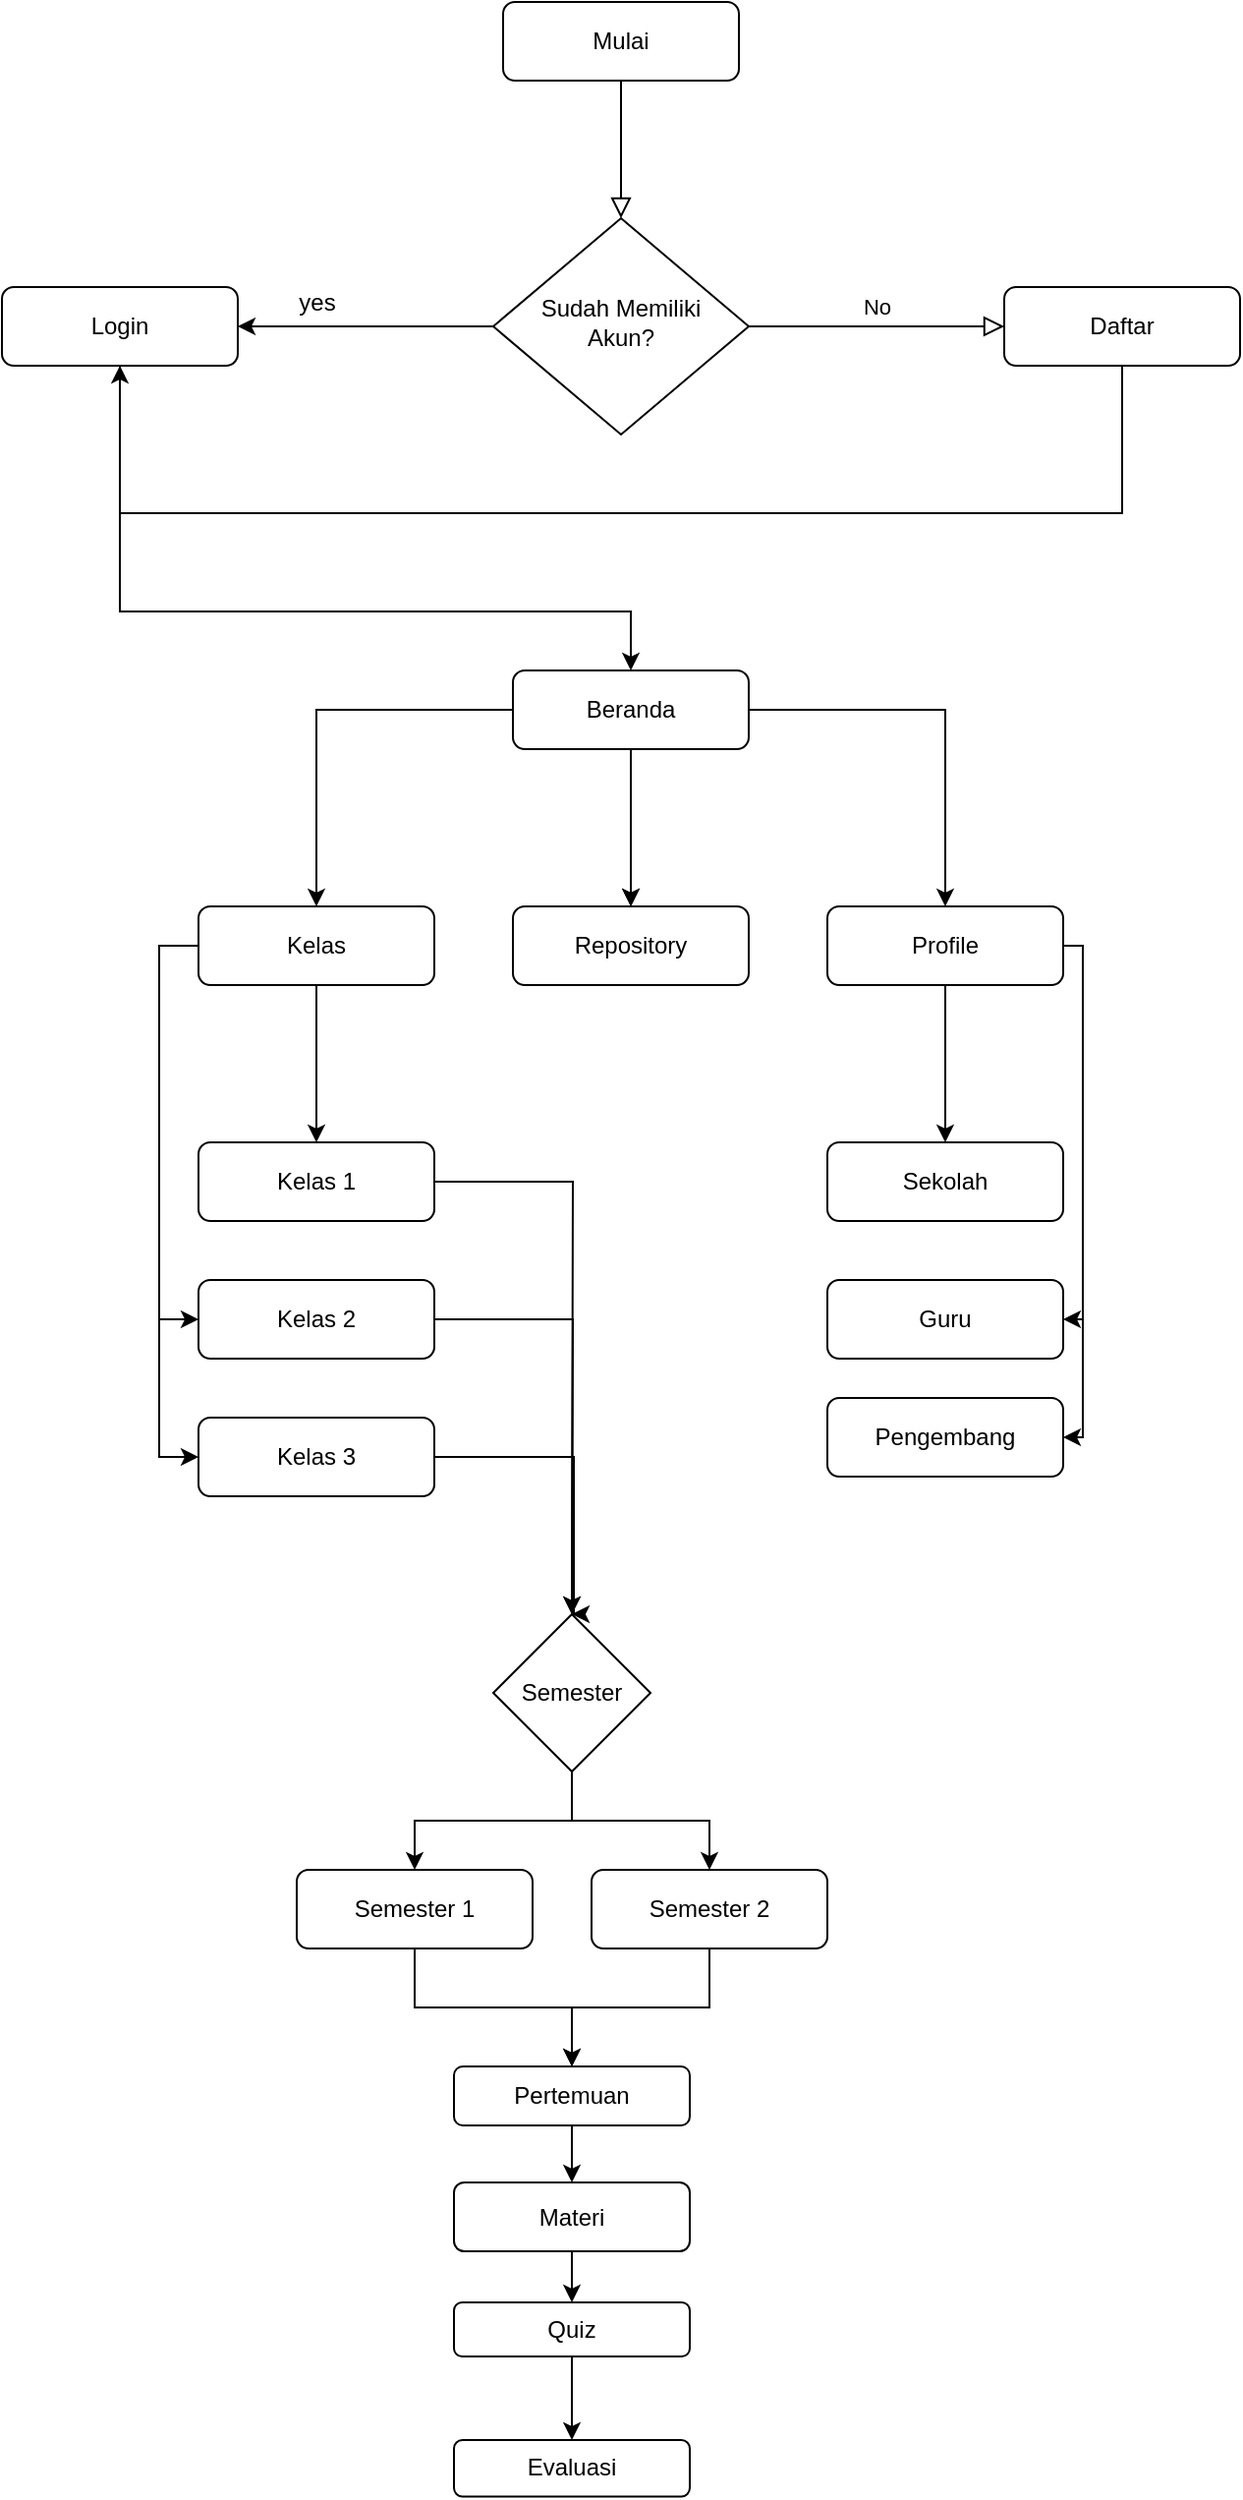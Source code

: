 <mxfile version="25.0.3">
  <diagram id="C5RBs43oDa-KdzZeNtuy" name="Page-1">
    <mxGraphModel dx="797" dy="368" grid="1" gridSize="10" guides="1" tooltips="1" connect="1" arrows="1" fold="1" page="1" pageScale="1" pageWidth="827" pageHeight="1169" math="0" shadow="0">
      <root>
        <mxCell id="WIyWlLk6GJQsqaUBKTNV-0" />
        <mxCell id="WIyWlLk6GJQsqaUBKTNV-1" parent="WIyWlLk6GJQsqaUBKTNV-0" />
        <mxCell id="WIyWlLk6GJQsqaUBKTNV-2" value="" style="rounded=0;html=1;jettySize=auto;orthogonalLoop=1;fontSize=11;endArrow=block;endFill=0;endSize=8;strokeWidth=1;shadow=0;labelBackgroundColor=none;edgeStyle=orthogonalEdgeStyle;" parent="WIyWlLk6GJQsqaUBKTNV-1" source="WIyWlLk6GJQsqaUBKTNV-3" target="WIyWlLk6GJQsqaUBKTNV-6" edge="1">
          <mxGeometry relative="1" as="geometry" />
        </mxCell>
        <mxCell id="WIyWlLk6GJQsqaUBKTNV-3" value="Mulai" style="rounded=1;whiteSpace=wrap;html=1;fontSize=12;glass=0;strokeWidth=1;shadow=0;" parent="WIyWlLk6GJQsqaUBKTNV-1" vertex="1">
          <mxGeometry x="295" y="60" width="120" height="40" as="geometry" />
        </mxCell>
        <mxCell id="WIyWlLk6GJQsqaUBKTNV-5" value="No" style="edgeStyle=orthogonalEdgeStyle;rounded=0;html=1;jettySize=auto;orthogonalLoop=1;fontSize=11;endArrow=block;endFill=0;endSize=8;strokeWidth=1;shadow=0;labelBackgroundColor=none;" parent="WIyWlLk6GJQsqaUBKTNV-1" source="WIyWlLk6GJQsqaUBKTNV-6" target="WIyWlLk6GJQsqaUBKTNV-7" edge="1">
          <mxGeometry y="10" relative="1" as="geometry">
            <mxPoint as="offset" />
          </mxGeometry>
        </mxCell>
        <mxCell id="uB0bhjpmGp3irmRRtfD9-2" style="edgeStyle=orthogonalEdgeStyle;rounded=0;orthogonalLoop=1;jettySize=auto;html=1;" parent="WIyWlLk6GJQsqaUBKTNV-1" source="WIyWlLk6GJQsqaUBKTNV-6" target="uB0bhjpmGp3irmRRtfD9-0" edge="1">
          <mxGeometry relative="1" as="geometry" />
        </mxCell>
        <mxCell id="WIyWlLk6GJQsqaUBKTNV-6" value="Sudah Memiliki &lt;br&gt;Akun?" style="rhombus;whiteSpace=wrap;html=1;shadow=0;fontFamily=Helvetica;fontSize=12;align=center;strokeWidth=1;spacing=6;spacingTop=-4;" parent="WIyWlLk6GJQsqaUBKTNV-1" vertex="1">
          <mxGeometry x="290" y="170" width="130" height="110" as="geometry" />
        </mxCell>
        <mxCell id="uB0bhjpmGp3irmRRtfD9-12" style="edgeStyle=orthogonalEdgeStyle;rounded=0;orthogonalLoop=1;jettySize=auto;html=1;entryX=0.5;entryY=1;entryDx=0;entryDy=0;" parent="WIyWlLk6GJQsqaUBKTNV-1" source="WIyWlLk6GJQsqaUBKTNV-7" target="uB0bhjpmGp3irmRRtfD9-0" edge="1">
          <mxGeometry relative="1" as="geometry">
            <mxPoint x="610.0" y="320" as="targetPoint" />
            <Array as="points">
              <mxPoint x="610" y="320" />
              <mxPoint x="100" y="320" />
            </Array>
          </mxGeometry>
        </mxCell>
        <mxCell id="WIyWlLk6GJQsqaUBKTNV-7" value="Daftar" style="rounded=1;whiteSpace=wrap;html=1;fontSize=12;glass=0;strokeWidth=1;shadow=0;" parent="WIyWlLk6GJQsqaUBKTNV-1" vertex="1">
          <mxGeometry x="550" y="205" width="120" height="40" as="geometry" />
        </mxCell>
        <mxCell id="uB0bhjpmGp3irmRRtfD9-13" style="edgeStyle=orthogonalEdgeStyle;rounded=0;orthogonalLoop=1;jettySize=auto;html=1;" parent="WIyWlLk6GJQsqaUBKTNV-1" source="uB0bhjpmGp3irmRRtfD9-0" target="uB0bhjpmGp3irmRRtfD9-14" edge="1">
          <mxGeometry relative="1" as="geometry">
            <mxPoint x="360" y="400" as="targetPoint" />
            <Array as="points">
              <mxPoint x="100" y="370" />
              <mxPoint x="360" y="370" />
            </Array>
          </mxGeometry>
        </mxCell>
        <mxCell id="uB0bhjpmGp3irmRRtfD9-0" value="Login" style="rounded=1;whiteSpace=wrap;html=1;fontSize=12;glass=0;strokeWidth=1;shadow=0;" parent="WIyWlLk6GJQsqaUBKTNV-1" vertex="1">
          <mxGeometry x="40" y="205" width="120" height="40" as="geometry" />
        </mxCell>
        <mxCell id="uB0bhjpmGp3irmRRtfD9-3" value="yes" style="text;html=1;align=center;verticalAlign=middle;resizable=0;points=[];autosize=1;strokeColor=none;fillColor=none;" parent="WIyWlLk6GJQsqaUBKTNV-1" vertex="1">
          <mxGeometry x="180" y="198" width="40" height="30" as="geometry" />
        </mxCell>
        <mxCell id="uB0bhjpmGp3irmRRtfD9-18" value="" style="edgeStyle=orthogonalEdgeStyle;rounded=0;orthogonalLoop=1;jettySize=auto;html=1;" parent="WIyWlLk6GJQsqaUBKTNV-1" source="uB0bhjpmGp3irmRRtfD9-14" target="uB0bhjpmGp3irmRRtfD9-17" edge="1">
          <mxGeometry relative="1" as="geometry" />
        </mxCell>
        <mxCell id="uB0bhjpmGp3irmRRtfD9-19" value="" style="edgeStyle=orthogonalEdgeStyle;rounded=0;orthogonalLoop=1;jettySize=auto;html=1;" parent="WIyWlLk6GJQsqaUBKTNV-1" source="uB0bhjpmGp3irmRRtfD9-14" target="uB0bhjpmGp3irmRRtfD9-17" edge="1">
          <mxGeometry relative="1" as="geometry" />
        </mxCell>
        <mxCell id="uB0bhjpmGp3irmRRtfD9-25" style="edgeStyle=orthogonalEdgeStyle;rounded=0;orthogonalLoop=1;jettySize=auto;html=1;" parent="WIyWlLk6GJQsqaUBKTNV-1" source="uB0bhjpmGp3irmRRtfD9-14" target="uB0bhjpmGp3irmRRtfD9-22" edge="1">
          <mxGeometry relative="1" as="geometry" />
        </mxCell>
        <mxCell id="uB0bhjpmGp3irmRRtfD9-27" style="edgeStyle=orthogonalEdgeStyle;rounded=0;orthogonalLoop=1;jettySize=auto;html=1;entryX=0.5;entryY=0;entryDx=0;entryDy=0;" parent="WIyWlLk6GJQsqaUBKTNV-1" source="uB0bhjpmGp3irmRRtfD9-14" target="uB0bhjpmGp3irmRRtfD9-21" edge="1">
          <mxGeometry relative="1" as="geometry" />
        </mxCell>
        <mxCell id="uB0bhjpmGp3irmRRtfD9-14" value="Beranda" style="rounded=1;whiteSpace=wrap;html=1;fontSize=12;glass=0;strokeWidth=1;shadow=0;" parent="WIyWlLk6GJQsqaUBKTNV-1" vertex="1">
          <mxGeometry x="300" y="400" width="120" height="40" as="geometry" />
        </mxCell>
        <mxCell id="uB0bhjpmGp3irmRRtfD9-17" value="Repository" style="rounded=1;whiteSpace=wrap;html=1;fontSize=12;glass=0;strokeWidth=1;shadow=0;" parent="WIyWlLk6GJQsqaUBKTNV-1" vertex="1">
          <mxGeometry x="300" y="520" width="120" height="40" as="geometry" />
        </mxCell>
        <mxCell id="uB0bhjpmGp3irmRRtfD9-37" value="" style="edgeStyle=orthogonalEdgeStyle;rounded=0;orthogonalLoop=1;jettySize=auto;html=1;" parent="WIyWlLk6GJQsqaUBKTNV-1" source="uB0bhjpmGp3irmRRtfD9-21" target="uB0bhjpmGp3irmRRtfD9-36" edge="1">
          <mxGeometry relative="1" as="geometry" />
        </mxCell>
        <mxCell id="uB0bhjpmGp3irmRRtfD9-40" style="edgeStyle=orthogonalEdgeStyle;rounded=0;orthogonalLoop=1;jettySize=auto;html=1;entryX=1;entryY=0.5;entryDx=0;entryDy=0;" parent="WIyWlLk6GJQsqaUBKTNV-1" source="uB0bhjpmGp3irmRRtfD9-21" target="uB0bhjpmGp3irmRRtfD9-38" edge="1">
          <mxGeometry relative="1" as="geometry">
            <Array as="points">
              <mxPoint x="590" y="540" />
              <mxPoint x="590" y="730" />
            </Array>
          </mxGeometry>
        </mxCell>
        <mxCell id="uB0bhjpmGp3irmRRtfD9-42" value="" style="edgeStyle=orthogonalEdgeStyle;rounded=0;orthogonalLoop=1;jettySize=auto;html=1;" parent="WIyWlLk6GJQsqaUBKTNV-1" source="uB0bhjpmGp3irmRRtfD9-21" target="uB0bhjpmGp3irmRRtfD9-41" edge="1">
          <mxGeometry relative="1" as="geometry">
            <Array as="points">
              <mxPoint x="590" y="540" />
              <mxPoint x="590" y="790" />
            </Array>
          </mxGeometry>
        </mxCell>
        <mxCell id="uB0bhjpmGp3irmRRtfD9-21" value="Profile" style="rounded=1;whiteSpace=wrap;html=1;fontSize=12;glass=0;strokeWidth=1;shadow=0;" parent="WIyWlLk6GJQsqaUBKTNV-1" vertex="1">
          <mxGeometry x="460" y="520" width="120" height="40" as="geometry" />
        </mxCell>
        <mxCell id="uB0bhjpmGp3irmRRtfD9-30" value="" style="edgeStyle=orthogonalEdgeStyle;rounded=0;orthogonalLoop=1;jettySize=auto;html=1;" parent="WIyWlLk6GJQsqaUBKTNV-1" source="uB0bhjpmGp3irmRRtfD9-22" target="uB0bhjpmGp3irmRRtfD9-29" edge="1">
          <mxGeometry relative="1" as="geometry" />
        </mxCell>
        <mxCell id="uB0bhjpmGp3irmRRtfD9-31" style="edgeStyle=orthogonalEdgeStyle;rounded=0;orthogonalLoop=1;jettySize=auto;html=1;entryX=0;entryY=0.5;entryDx=0;entryDy=0;" parent="WIyWlLk6GJQsqaUBKTNV-1" source="uB0bhjpmGp3irmRRtfD9-22" target="uB0bhjpmGp3irmRRtfD9-32" edge="1">
          <mxGeometry relative="1" as="geometry">
            <mxPoint x="120" y="760" as="targetPoint" />
            <Array as="points">
              <mxPoint x="120" y="540" />
              <mxPoint x="120" y="730" />
            </Array>
          </mxGeometry>
        </mxCell>
        <mxCell id="uB0bhjpmGp3irmRRtfD9-35" style="edgeStyle=orthogonalEdgeStyle;rounded=0;orthogonalLoop=1;jettySize=auto;html=1;entryX=0;entryY=0.5;entryDx=0;entryDy=0;" parent="WIyWlLk6GJQsqaUBKTNV-1" source="uB0bhjpmGp3irmRRtfD9-22" target="uB0bhjpmGp3irmRRtfD9-33" edge="1">
          <mxGeometry relative="1" as="geometry">
            <Array as="points">
              <mxPoint x="120" y="540" />
              <mxPoint x="120" y="800" />
            </Array>
          </mxGeometry>
        </mxCell>
        <mxCell id="uB0bhjpmGp3irmRRtfD9-22" value="Kelas" style="rounded=1;whiteSpace=wrap;html=1;fontSize=12;glass=0;strokeWidth=1;shadow=0;" parent="WIyWlLk6GJQsqaUBKTNV-1" vertex="1">
          <mxGeometry x="140" y="520" width="120" height="40" as="geometry" />
        </mxCell>
        <mxCell id="7lW0bRFo8kaPIFS3-F5f-4" style="edgeStyle=orthogonalEdgeStyle;rounded=0;orthogonalLoop=1;jettySize=auto;html=1;exitX=1;exitY=0.5;exitDx=0;exitDy=0;entryX=0.5;entryY=0;entryDx=0;entryDy=0;" edge="1" parent="WIyWlLk6GJQsqaUBKTNV-1" source="uB0bhjpmGp3irmRRtfD9-29">
          <mxGeometry relative="1" as="geometry">
            <mxPoint x="330" y="880" as="targetPoint" />
          </mxGeometry>
        </mxCell>
        <mxCell id="uB0bhjpmGp3irmRRtfD9-29" value="Kelas 1" style="rounded=1;whiteSpace=wrap;html=1;fontSize=12;glass=0;strokeWidth=1;shadow=0;" parent="WIyWlLk6GJQsqaUBKTNV-1" vertex="1">
          <mxGeometry x="140" y="640" width="120" height="40" as="geometry" />
        </mxCell>
        <mxCell id="7lW0bRFo8kaPIFS3-F5f-2" value="" style="edgeStyle=orthogonalEdgeStyle;rounded=0;orthogonalLoop=1;jettySize=auto;html=1;" edge="1" parent="WIyWlLk6GJQsqaUBKTNV-1" source="uB0bhjpmGp3irmRRtfD9-32">
          <mxGeometry relative="1" as="geometry">
            <mxPoint x="330" y="880" as="targetPoint" />
          </mxGeometry>
        </mxCell>
        <mxCell id="uB0bhjpmGp3irmRRtfD9-32" value="Kelas 2" style="rounded=1;whiteSpace=wrap;html=1;fontSize=12;glass=0;strokeWidth=1;shadow=0;" parent="WIyWlLk6GJQsqaUBKTNV-1" vertex="1">
          <mxGeometry x="140" y="710" width="120" height="40" as="geometry" />
        </mxCell>
        <mxCell id="7lW0bRFo8kaPIFS3-F5f-3" style="edgeStyle=orthogonalEdgeStyle;rounded=0;orthogonalLoop=1;jettySize=auto;html=1;" edge="1" parent="WIyWlLk6GJQsqaUBKTNV-1" source="uB0bhjpmGp3irmRRtfD9-33">
          <mxGeometry relative="1" as="geometry">
            <mxPoint x="330" y="880" as="targetPoint" />
            <Array as="points">
              <mxPoint x="331" y="800" />
              <mxPoint x="331" y="880" />
            </Array>
          </mxGeometry>
        </mxCell>
        <mxCell id="uB0bhjpmGp3irmRRtfD9-33" value="Kelas 3" style="rounded=1;whiteSpace=wrap;html=1;fontSize=12;glass=0;strokeWidth=1;shadow=0;" parent="WIyWlLk6GJQsqaUBKTNV-1" vertex="1">
          <mxGeometry x="140" y="780" width="120" height="40" as="geometry" />
        </mxCell>
        <mxCell id="uB0bhjpmGp3irmRRtfD9-36" value="Sekolah" style="rounded=1;whiteSpace=wrap;html=1;fontSize=12;glass=0;strokeWidth=1;shadow=0;" parent="WIyWlLk6GJQsqaUBKTNV-1" vertex="1">
          <mxGeometry x="460" y="640" width="120" height="40" as="geometry" />
        </mxCell>
        <mxCell id="uB0bhjpmGp3irmRRtfD9-38" value="Guru" style="rounded=1;whiteSpace=wrap;html=1;fontSize=12;glass=0;strokeWidth=1;shadow=0;" parent="WIyWlLk6GJQsqaUBKTNV-1" vertex="1">
          <mxGeometry x="460" y="710" width="120" height="40" as="geometry" />
        </mxCell>
        <mxCell id="uB0bhjpmGp3irmRRtfD9-41" value="Pengembang" style="rounded=1;whiteSpace=wrap;html=1;fontSize=12;glass=0;strokeWidth=1;shadow=0;" parent="WIyWlLk6GJQsqaUBKTNV-1" vertex="1">
          <mxGeometry x="460" y="770" width="120" height="40" as="geometry" />
        </mxCell>
        <mxCell id="7lW0bRFo8kaPIFS3-F5f-70" style="edgeStyle=orthogonalEdgeStyle;rounded=0;orthogonalLoop=1;jettySize=auto;html=1;entryX=0.5;entryY=0;entryDx=0;entryDy=0;" edge="1" parent="WIyWlLk6GJQsqaUBKTNV-1" source="7lW0bRFo8kaPIFS3-F5f-7" target="7lW0bRFo8kaPIFS3-F5f-68">
          <mxGeometry relative="1" as="geometry" />
        </mxCell>
        <mxCell id="7lW0bRFo8kaPIFS3-F5f-7" value="Semester 1" style="whiteSpace=wrap;html=1;rounded=1;glass=0;strokeWidth=1;shadow=0;" vertex="1" parent="WIyWlLk6GJQsqaUBKTNV-1">
          <mxGeometry x="190" y="1010" width="120" height="40" as="geometry" />
        </mxCell>
        <mxCell id="7lW0bRFo8kaPIFS3-F5f-10" style="edgeStyle=orthogonalEdgeStyle;rounded=0;orthogonalLoop=1;jettySize=auto;html=1;entryX=0.5;entryY=0;entryDx=0;entryDy=0;" edge="1" parent="WIyWlLk6GJQsqaUBKTNV-1" source="7lW0bRFo8kaPIFS3-F5f-8" target="7lW0bRFo8kaPIFS3-F5f-7">
          <mxGeometry relative="1" as="geometry" />
        </mxCell>
        <mxCell id="7lW0bRFo8kaPIFS3-F5f-13" style="edgeStyle=orthogonalEdgeStyle;rounded=0;orthogonalLoop=1;jettySize=auto;html=1;entryX=0.5;entryY=0;entryDx=0;entryDy=0;" edge="1" parent="WIyWlLk6GJQsqaUBKTNV-1" source="7lW0bRFo8kaPIFS3-F5f-8" target="7lW0bRFo8kaPIFS3-F5f-9">
          <mxGeometry relative="1" as="geometry" />
        </mxCell>
        <mxCell id="7lW0bRFo8kaPIFS3-F5f-8" value="Semester" style="rhombus;whiteSpace=wrap;html=1;" vertex="1" parent="WIyWlLk6GJQsqaUBKTNV-1">
          <mxGeometry x="290" y="880" width="80" height="80" as="geometry" />
        </mxCell>
        <mxCell id="7lW0bRFo8kaPIFS3-F5f-69" value="" style="edgeStyle=orthogonalEdgeStyle;rounded=0;orthogonalLoop=1;jettySize=auto;html=1;" edge="1" parent="WIyWlLk6GJQsqaUBKTNV-1" source="7lW0bRFo8kaPIFS3-F5f-9" target="7lW0bRFo8kaPIFS3-F5f-68">
          <mxGeometry relative="1" as="geometry" />
        </mxCell>
        <mxCell id="7lW0bRFo8kaPIFS3-F5f-9" value="Semester 2" style="whiteSpace=wrap;html=1;rounded=1;glass=0;strokeWidth=1;shadow=0;" vertex="1" parent="WIyWlLk6GJQsqaUBKTNV-1">
          <mxGeometry x="340" y="1010" width="120" height="40" as="geometry" />
        </mxCell>
        <mxCell id="7lW0bRFo8kaPIFS3-F5f-73" value="" style="edgeStyle=orthogonalEdgeStyle;rounded=0;orthogonalLoop=1;jettySize=auto;html=1;" edge="1" parent="WIyWlLk6GJQsqaUBKTNV-1" source="7lW0bRFo8kaPIFS3-F5f-68" target="7lW0bRFo8kaPIFS3-F5f-72">
          <mxGeometry relative="1" as="geometry" />
        </mxCell>
        <mxCell id="7lW0bRFo8kaPIFS3-F5f-68" value="Pertemuan" style="whiteSpace=wrap;html=1;rounded=1;glass=0;strokeWidth=1;shadow=0;" vertex="1" parent="WIyWlLk6GJQsqaUBKTNV-1">
          <mxGeometry x="270" y="1110" width="120" height="30" as="geometry" />
        </mxCell>
        <mxCell id="7lW0bRFo8kaPIFS3-F5f-76" value="" style="edgeStyle=orthogonalEdgeStyle;rounded=0;orthogonalLoop=1;jettySize=auto;html=1;" edge="1" parent="WIyWlLk6GJQsqaUBKTNV-1" source="7lW0bRFo8kaPIFS3-F5f-72" target="7lW0bRFo8kaPIFS3-F5f-75">
          <mxGeometry relative="1" as="geometry" />
        </mxCell>
        <mxCell id="7lW0bRFo8kaPIFS3-F5f-72" value="Materi" style="whiteSpace=wrap;html=1;rounded=1;glass=0;strokeWidth=1;shadow=0;" vertex="1" parent="WIyWlLk6GJQsqaUBKTNV-1">
          <mxGeometry x="270" y="1169" width="120" height="35" as="geometry" />
        </mxCell>
        <mxCell id="7lW0bRFo8kaPIFS3-F5f-87" value="" style="edgeStyle=orthogonalEdgeStyle;rounded=0;orthogonalLoop=1;jettySize=auto;html=1;" edge="1" parent="WIyWlLk6GJQsqaUBKTNV-1" source="7lW0bRFo8kaPIFS3-F5f-75" target="7lW0bRFo8kaPIFS3-F5f-86">
          <mxGeometry relative="1" as="geometry" />
        </mxCell>
        <mxCell id="7lW0bRFo8kaPIFS3-F5f-75" value="Quiz" style="whiteSpace=wrap;html=1;rounded=1;glass=0;strokeWidth=1;shadow=0;" vertex="1" parent="WIyWlLk6GJQsqaUBKTNV-1">
          <mxGeometry x="270" y="1230" width="120" height="27.5" as="geometry" />
        </mxCell>
        <mxCell id="7lW0bRFo8kaPIFS3-F5f-86" value="Evaluasi" style="whiteSpace=wrap;html=1;rounded=1;glass=0;strokeWidth=1;shadow=0;" vertex="1" parent="WIyWlLk6GJQsqaUBKTNV-1">
          <mxGeometry x="270" y="1300" width="120" height="28.75" as="geometry" />
        </mxCell>
      </root>
    </mxGraphModel>
  </diagram>
</mxfile>
